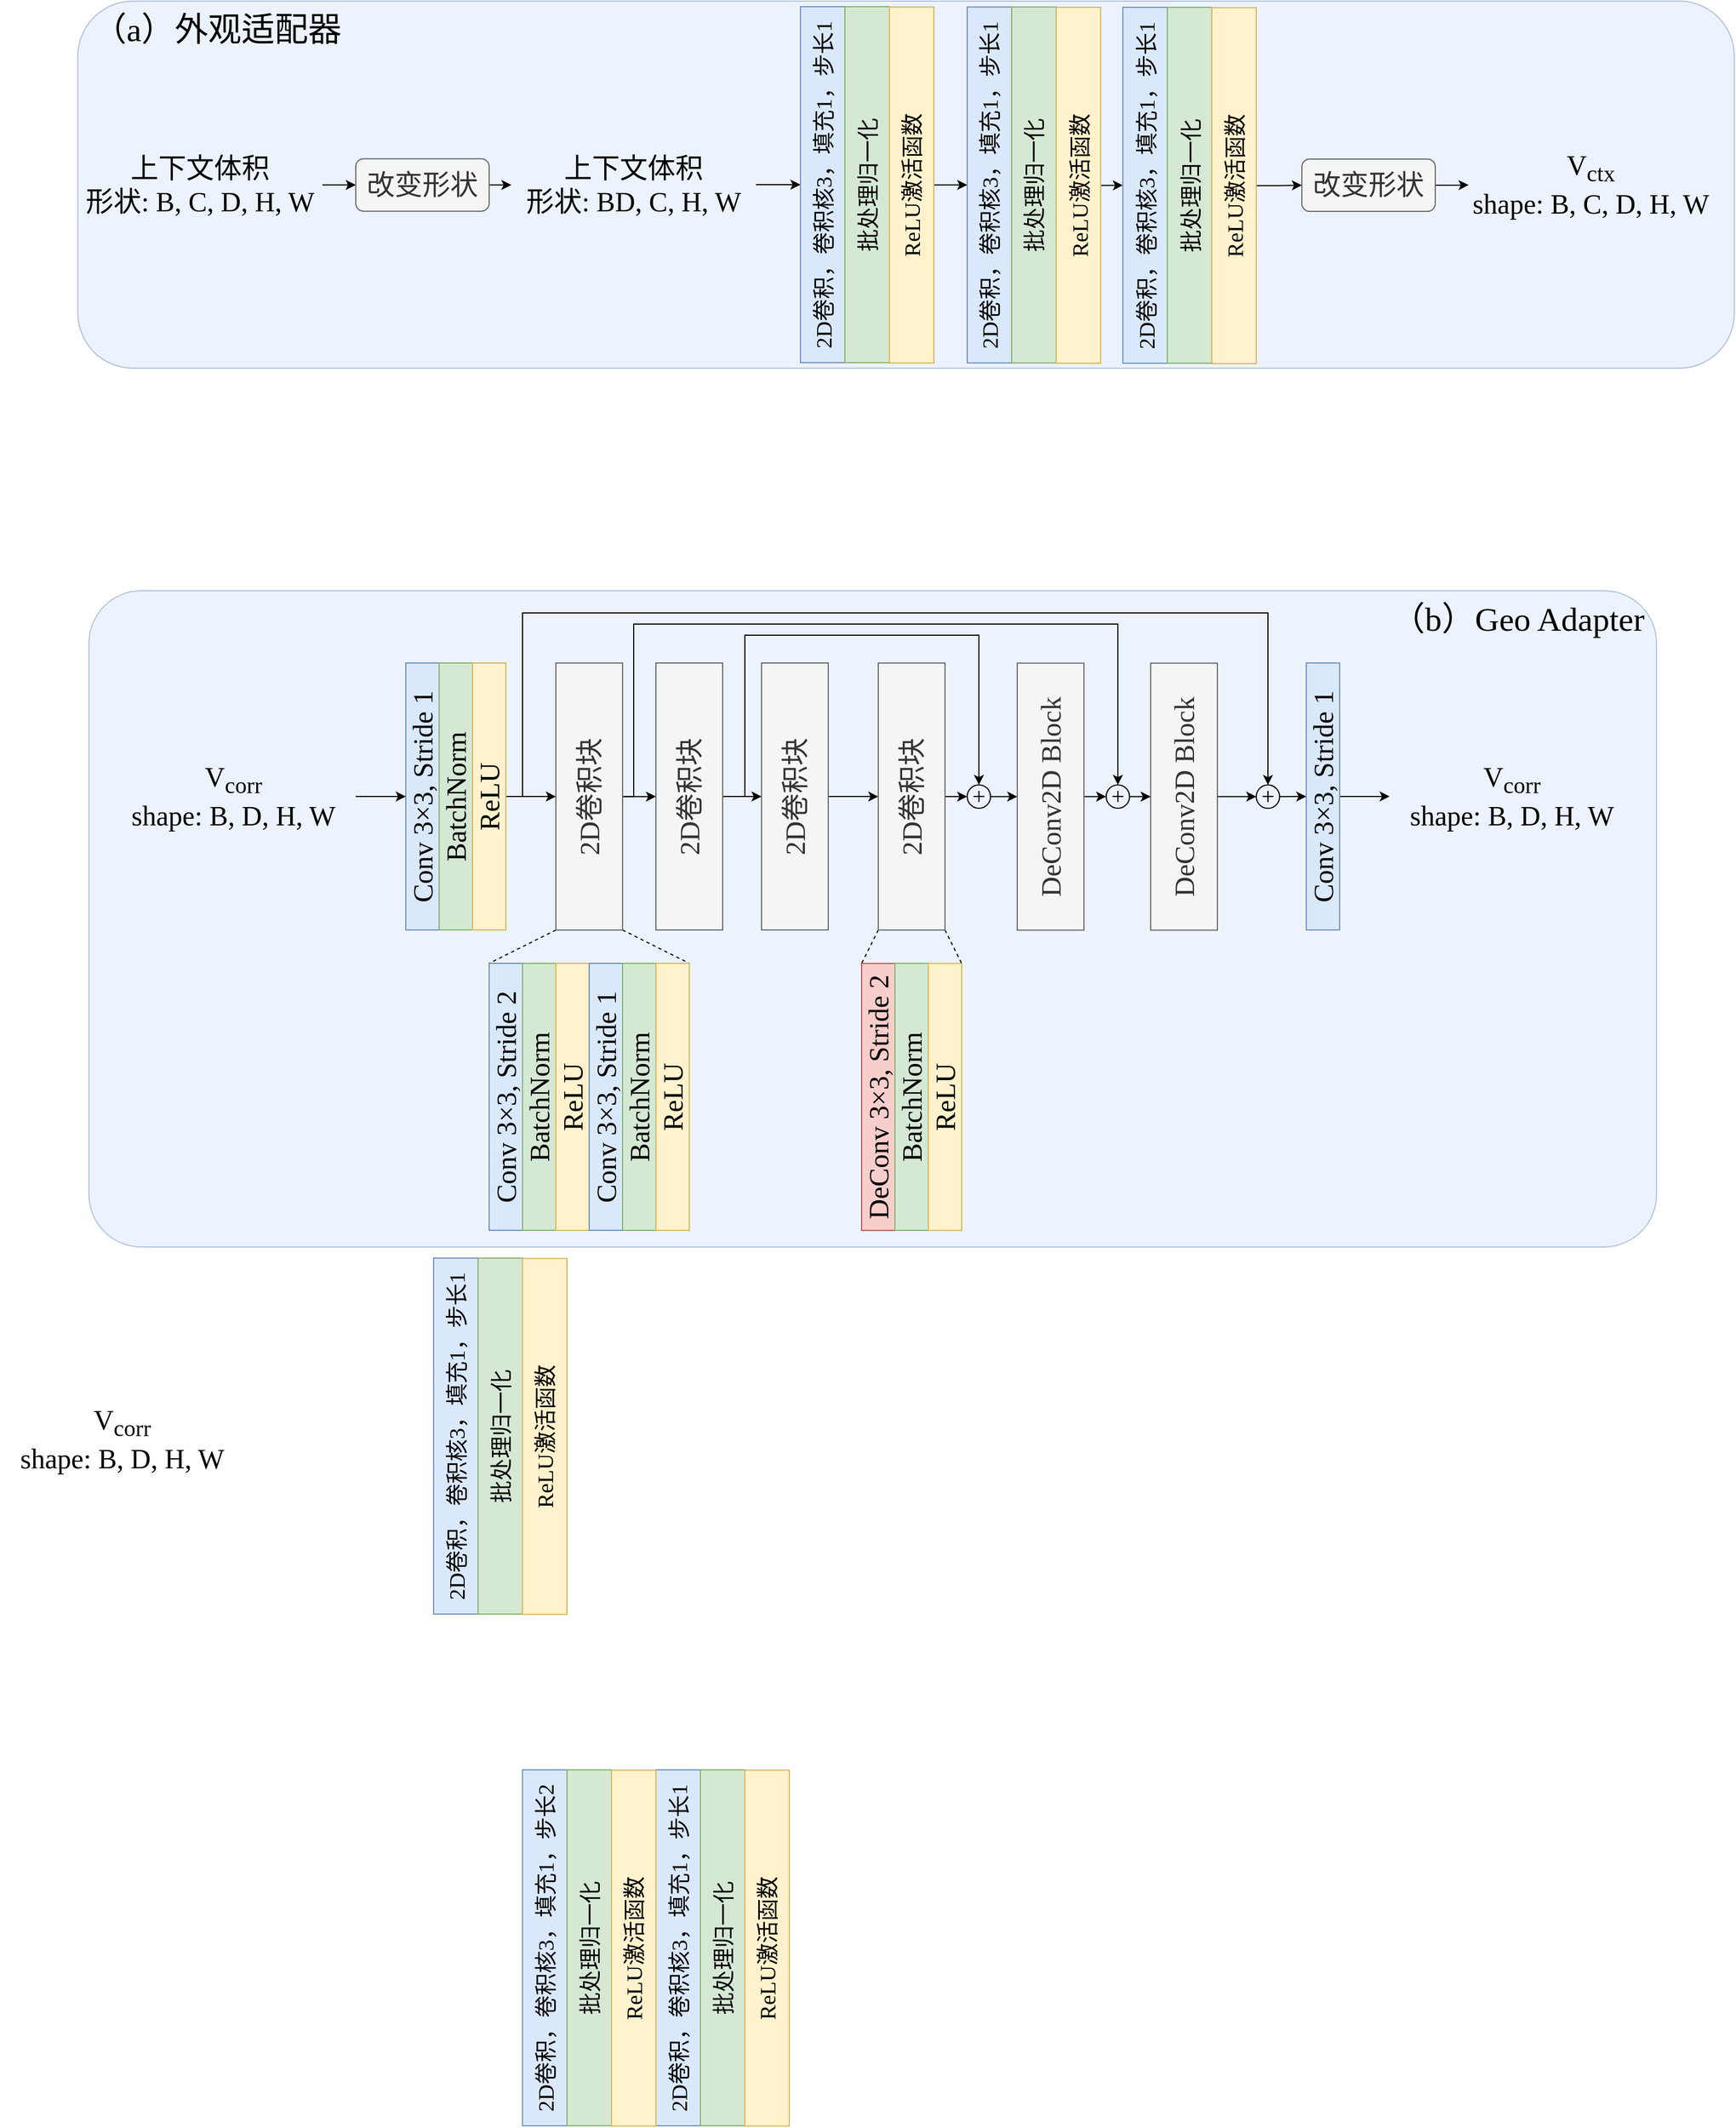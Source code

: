<mxfile version="26.1.1">
  <diagram name="第 1 页" id="xtWA2BFWSO_vwdr7kO1s">
    <mxGraphModel dx="3977" dy="2215" grid="1" gridSize="10" guides="1" tooltips="1" connect="1" arrows="1" fold="1" page="1" pageScale="1" pageWidth="1600" pageHeight="900" math="0" shadow="0">
      <root>
        <mxCell id="0" />
        <mxCell id="1" parent="0" />
        <mxCell id="btyJTS1Y750vnI5qGrP--104" value="" style="rounded=1;whiteSpace=wrap;html=1;fillColor=#dae8fc;strokeColor=#6c8ebf;opacity=50;arcSize=8;" parent="1" vertex="1">
          <mxGeometry x="60" y="510" width="1410" height="590" as="geometry" />
        </mxCell>
        <mxCell id="btyJTS1Y750vnI5qGrP--25" value="" style="rounded=1;whiteSpace=wrap;html=1;fillColor=#dae8fc;strokeColor=#6c8ebf;opacity=50;" parent="1" vertex="1">
          <mxGeometry x="50" y="-20" width="1490" height="330" as="geometry" />
        </mxCell>
        <mxCell id="btyJTS1Y750vnI5qGrP--1" value="&lt;font&gt;2D卷积，卷积核3，填充1，步长1&lt;/font&gt;" style="rounded=0;whiteSpace=wrap;html=1;rotation=-90;fontSize=20;fontFamily=Times New Roman;fillColor=#dae8fc;strokeColor=#6c8ebf;" parent="1" vertex="1">
          <mxGeometry x="560" y="125" width="320" height="40" as="geometry" />
        </mxCell>
        <mxCell id="btyJTS1Y750vnI5qGrP--2" value="" style="endArrow=classic;html=1;rounded=0;entryX=0;entryY=0.5;entryDx=0;entryDy=0;exitX=1;exitY=0.5;exitDx=0;exitDy=0;" parent="1" source="btyJTS1Y750vnI5qGrP--3" target="btyJTS1Y750vnI5qGrP--4" edge="1">
          <mxGeometry width="50" height="50" relative="1" as="geometry">
            <mxPoint x="350" y="169.99" as="sourcePoint" />
            <mxPoint x="340" y="139.99" as="targetPoint" />
          </mxGeometry>
        </mxCell>
        <mxCell id="btyJTS1Y750vnI5qGrP--3" value="上下文体积&lt;div&gt;形状: B, C, D, H, W&lt;/div&gt;" style="text;html=1;align=center;verticalAlign=middle;whiteSpace=wrap;rounded=0;fontFamily=Times New Roman;fontSize=25;" parent="1" vertex="1">
          <mxGeometry x="50" y="112.62" width="220" height="65.26" as="geometry" />
        </mxCell>
        <mxCell id="btyJTS1Y750vnI5qGrP--6" style="edgeStyle=orthogonalEdgeStyle;rounded=0;orthogonalLoop=1;jettySize=auto;html=1;entryX=0;entryY=0.5;entryDx=0;entryDy=0;" parent="1" source="btyJTS1Y750vnI5qGrP--4" target="btyJTS1Y750vnI5qGrP--5" edge="1">
          <mxGeometry relative="1" as="geometry" />
        </mxCell>
        <mxCell id="btyJTS1Y750vnI5qGrP--4" value="改变形状" style="rounded=1;whiteSpace=wrap;html=1;fontFamily=Times New Roman;fontSize=25;fillColor=#f5f5f5;fontColor=#333333;strokeColor=#666666;" parent="1" vertex="1">
          <mxGeometry x="300" y="121.73" width="120" height="47.11" as="geometry" />
        </mxCell>
        <mxCell id="btyJTS1Y750vnI5qGrP--9" style="edgeStyle=orthogonalEdgeStyle;rounded=0;orthogonalLoop=1;jettySize=auto;html=1;entryX=0.5;entryY=0;entryDx=0;entryDy=0;" parent="1" source="btyJTS1Y750vnI5qGrP--5" target="btyJTS1Y750vnI5qGrP--1" edge="1">
          <mxGeometry relative="1" as="geometry" />
        </mxCell>
        <mxCell id="btyJTS1Y750vnI5qGrP--5" value="上下文体积&lt;div&gt;形状: BD, C, H, W&lt;/div&gt;" style="text;html=1;align=center;verticalAlign=middle;whiteSpace=wrap;rounded=0;fontFamily=Times New Roman;fontSize=25;" parent="1" vertex="1">
          <mxGeometry x="440" y="112.37" width="220" height="65.26" as="geometry" />
        </mxCell>
        <mxCell id="btyJTS1Y750vnI5qGrP--7" value="批处理归一化" style="rounded=0;whiteSpace=wrap;html=1;rotation=-90;fontSize=20;fontFamily=Times New Roman;fillColor=#d5e8d4;strokeColor=#82b366;" parent="1" vertex="1">
          <mxGeometry x="600" y="125.0" width="320" height="40" as="geometry" />
        </mxCell>
        <mxCell id="btyJTS1Y750vnI5qGrP--14" style="rounded=0;orthogonalLoop=1;jettySize=auto;html=1;entryX=0.5;entryY=0;entryDx=0;entryDy=0;" parent="1" source="btyJTS1Y750vnI5qGrP--8" target="_7oDfedrvnOzriQi7gFX-1" edge="1">
          <mxGeometry relative="1" as="geometry">
            <mxPoint x="850.0" y="145.26" as="targetPoint" />
          </mxGeometry>
        </mxCell>
        <mxCell id="btyJTS1Y750vnI5qGrP--8" value="ReLU激活函数" style="rounded=0;whiteSpace=wrap;html=1;rotation=-90;fontSize=20;fontFamily=Times New Roman;fillColor=#fff2cc;strokeColor=#d6b656;" parent="1" vertex="1">
          <mxGeometry x="640" y="125.29" width="320" height="40" as="geometry" />
        </mxCell>
        <mxCell id="btyJTS1Y750vnI5qGrP--19" style="edgeStyle=orthogonalEdgeStyle;rounded=0;orthogonalLoop=1;jettySize=auto;html=1;entryX=0.5;entryY=0;entryDx=0;entryDy=0;" parent="1" target="_7oDfedrvnOzriQi7gFX-6" edge="1">
          <mxGeometry relative="1" as="geometry">
            <mxPoint x="940.0" y="145.273" as="sourcePoint" />
            <mxPoint x="990" y="145.27" as="targetPoint" />
          </mxGeometry>
        </mxCell>
        <mxCell id="btyJTS1Y750vnI5qGrP--20" style="edgeStyle=orthogonalEdgeStyle;rounded=0;orthogonalLoop=1;jettySize=auto;html=1;entryX=0;entryY=0.5;entryDx=0;entryDy=0;exitX=0.5;exitY=1;exitDx=0;exitDy=0;" parent="1" source="_7oDfedrvnOzriQi7gFX-8" target="btyJTS1Y750vnI5qGrP--21" edge="1">
          <mxGeometry relative="1" as="geometry">
            <mxPoint x="1221" y="170.52" as="targetPoint" />
            <mxPoint x="1131" y="145.547" as="sourcePoint" />
          </mxGeometry>
        </mxCell>
        <mxCell id="btyJTS1Y750vnI5qGrP--24" style="edgeStyle=orthogonalEdgeStyle;rounded=0;orthogonalLoop=1;jettySize=auto;html=1;entryX=0;entryY=0.5;entryDx=0;entryDy=0;" parent="1" source="btyJTS1Y750vnI5qGrP--21" target="btyJTS1Y750vnI5qGrP--23" edge="1">
          <mxGeometry relative="1" as="geometry" />
        </mxCell>
        <mxCell id="btyJTS1Y750vnI5qGrP--21" value="改变形状" style="rounded=1;whiteSpace=wrap;html=1;fontFamily=Times New Roman;fontSize=25;fillColor=#f5f5f5;fontColor=#333333;strokeColor=#666666;" parent="1" vertex="1">
          <mxGeometry x="1151" y="121.94" width="120" height="47.11" as="geometry" />
        </mxCell>
        <mxCell id="btyJTS1Y750vnI5qGrP--23" value="V&lt;sub&gt;ctx&lt;/sub&gt;&lt;div&gt;shape: B, C, D, H, W&lt;/div&gt;" style="text;html=1;align=center;verticalAlign=middle;whiteSpace=wrap;rounded=0;fontFamily=Times New Roman;fontSize=25;" parent="1" vertex="1">
          <mxGeometry x="1301" y="112.62" width="220" height="65.26" as="geometry" />
        </mxCell>
        <mxCell id="btyJTS1Y750vnI5qGrP--26" value="&lt;font&gt;（a）外观适配器&lt;/font&gt;" style="text;html=1;align=center;verticalAlign=middle;resizable=0;points=[];autosize=1;strokeColor=none;fillColor=none;fontSize=30;fontFamily=Times New Roman;" parent="1" vertex="1">
          <mxGeometry x="50" y="-20.0" width="250" height="50" as="geometry" />
        </mxCell>
        <mxCell id="btyJTS1Y750vnI5qGrP--30" value="Conv 3×3, Stride 1" style="rounded=0;whiteSpace=wrap;html=1;rotation=-90;fontSize=25;fontFamily=Times New Roman;fillColor=#dae8fc;strokeColor=#6c8ebf;" parent="1" vertex="1">
          <mxGeometry x="240" y="680" width="240" height="30" as="geometry" />
        </mxCell>
        <mxCell id="btyJTS1Y750vnI5qGrP--31" value="BatchNorm" style="rounded=0;whiteSpace=wrap;html=1;rotation=-90;fontSize=25;fontFamily=Times New Roman;fillColor=#d5e8d4;strokeColor=#82b366;" parent="1" vertex="1">
          <mxGeometry x="270" y="680" width="240" height="30" as="geometry" />
        </mxCell>
        <mxCell id="btyJTS1Y750vnI5qGrP--54" style="edgeStyle=orthogonalEdgeStyle;rounded=0;orthogonalLoop=1;jettySize=auto;html=1;exitX=0.5;exitY=1;exitDx=0;exitDy=0;entryX=0.5;entryY=0;entryDx=0;entryDy=0;" parent="1" source="btyJTS1Y750vnI5qGrP--32" target="btyJTS1Y750vnI5qGrP--45" edge="1">
          <mxGeometry relative="1" as="geometry">
            <mxPoint x="465" y="695.02" as="targetPoint" />
          </mxGeometry>
        </mxCell>
        <mxCell id="btyJTS1Y750vnI5qGrP--99" style="edgeStyle=orthogonalEdgeStyle;shape=connector;rounded=0;orthogonalLoop=1;jettySize=auto;html=1;exitX=0.5;exitY=1;exitDx=0;exitDy=0;entryX=0.5;entryY=0;entryDx=0;entryDy=0;strokeColor=default;align=center;verticalAlign=middle;fontFamily=Helvetica;fontSize=11;fontColor=default;labelBackgroundColor=default;startFill=0;endArrow=classic;endFill=1;" parent="1" source="btyJTS1Y750vnI5qGrP--32" target="btyJTS1Y750vnI5qGrP--96" edge="1">
          <mxGeometry relative="1" as="geometry">
            <Array as="points">
              <mxPoint x="450" y="695" />
              <mxPoint x="450" y="530" />
              <mxPoint x="1121" y="530" />
            </Array>
          </mxGeometry>
        </mxCell>
        <mxCell id="btyJTS1Y750vnI5qGrP--32" value="ReLU" style="rounded=0;whiteSpace=wrap;html=1;rotation=-90;fontSize=25;fontFamily=Times New Roman;fillColor=#fff2cc;strokeColor=#d6b656;" parent="1" vertex="1">
          <mxGeometry x="300" y="680" width="240" height="30" as="geometry" />
        </mxCell>
        <mxCell id="btyJTS1Y750vnI5qGrP--77" style="edgeStyle=orthogonalEdgeStyle;rounded=0;orthogonalLoop=1;jettySize=auto;html=1;" parent="1" source="btyJTS1Y750vnI5qGrP--45" target="btyJTS1Y750vnI5qGrP--76" edge="1">
          <mxGeometry relative="1" as="geometry" />
        </mxCell>
        <mxCell id="btyJTS1Y750vnI5qGrP--82" style="rounded=0;orthogonalLoop=1;jettySize=auto;html=1;exitX=0;exitY=0;exitDx=0;exitDy=0;entryX=1;entryY=0;entryDx=0;entryDy=0;endArrow=none;startFill=0;dashed=1;" parent="1" source="btyJTS1Y750vnI5qGrP--45" target="btyJTS1Y750vnI5qGrP--62" edge="1">
          <mxGeometry relative="1" as="geometry" />
        </mxCell>
        <mxCell id="btyJTS1Y750vnI5qGrP--83" style="edgeStyle=none;shape=connector;rounded=0;orthogonalLoop=1;jettySize=auto;html=1;exitX=0;exitY=1;exitDx=0;exitDy=0;entryX=1;entryY=1;entryDx=0;entryDy=0;dashed=1;strokeColor=default;align=center;verticalAlign=middle;fontFamily=Helvetica;fontSize=11;fontColor=default;labelBackgroundColor=default;startFill=0;endArrow=none;" parent="1" source="btyJTS1Y750vnI5qGrP--45" target="btyJTS1Y750vnI5qGrP--67" edge="1">
          <mxGeometry relative="1" as="geometry" />
        </mxCell>
        <mxCell id="btyJTS1Y750vnI5qGrP--94" style="edgeStyle=orthogonalEdgeStyle;shape=connector;rounded=0;orthogonalLoop=1;jettySize=auto;html=1;exitX=0.5;exitY=1;exitDx=0;exitDy=0;entryX=0.5;entryY=0;entryDx=0;entryDy=0;strokeColor=default;align=center;verticalAlign=middle;fontFamily=Helvetica;fontSize=11;fontColor=default;labelBackgroundColor=default;startFill=0;endArrow=classic;endFill=1;" parent="1" source="btyJTS1Y750vnI5qGrP--45" target="btyJTS1Y750vnI5qGrP--92" edge="1">
          <mxGeometry relative="1" as="geometry">
            <Array as="points">
              <mxPoint x="550" y="695" />
              <mxPoint x="550" y="540" />
              <mxPoint x="986" y="540" />
            </Array>
          </mxGeometry>
        </mxCell>
        <mxCell id="btyJTS1Y750vnI5qGrP--45" value="2D卷积块" style="rounded=0;whiteSpace=wrap;html=1;rotation=-90;fontSize=25;fontFamily=Times New Roman;fillColor=#f5f5f5;strokeColor=#666666;fontColor=#333333;" parent="1" vertex="1">
          <mxGeometry x="390" y="665.08" width="240" height="60" as="geometry" />
        </mxCell>
        <mxCell id="btyJTS1Y750vnI5qGrP--53" style="edgeStyle=orthogonalEdgeStyle;rounded=0;orthogonalLoop=1;jettySize=auto;html=1;entryX=0.5;entryY=0;entryDx=0;entryDy=0;" parent="1" source="btyJTS1Y750vnI5qGrP--52" target="btyJTS1Y750vnI5qGrP--30" edge="1">
          <mxGeometry relative="1" as="geometry" />
        </mxCell>
        <mxCell id="btyJTS1Y750vnI5qGrP--52" value="V&lt;sub&gt;corr&lt;/sub&gt;&lt;div&gt;shape: B, D, H, W&lt;/div&gt;" style="text;html=1;align=center;verticalAlign=middle;whiteSpace=wrap;rounded=0;fontFamily=Times New Roman;fontSize=25;" parent="1" vertex="1">
          <mxGeometry x="80" y="662.44" width="220" height="65.26" as="geometry" />
        </mxCell>
        <mxCell id="btyJTS1Y750vnI5qGrP--57" value="DeConv 3×3, Stride 2" style="rounded=0;whiteSpace=wrap;html=1;rotation=-90;fontSize=25;fontFamily=Times New Roman;fillColor=#f8cecc;strokeColor=#b85450;" parent="1" vertex="1">
          <mxGeometry x="650" y="950.11" width="240" height="30" as="geometry" />
        </mxCell>
        <mxCell id="btyJTS1Y750vnI5qGrP--58" value="BatchNorm" style="rounded=0;whiteSpace=wrap;html=1;rotation=-90;fontSize=25;fontFamily=Times New Roman;fillColor=#d5e8d4;strokeColor=#82b366;" parent="1" vertex="1">
          <mxGeometry x="680" y="950.02" width="240" height="30" as="geometry" />
        </mxCell>
        <mxCell id="btyJTS1Y750vnI5qGrP--59" value="ReLU" style="rounded=0;whiteSpace=wrap;html=1;rotation=-90;fontSize=25;fontFamily=Times New Roman;fillColor=#fff2cc;strokeColor=#d6b656;" parent="1" vertex="1">
          <mxGeometry x="710" y="950.11" width="240" height="30" as="geometry" />
        </mxCell>
        <mxCell id="btyJTS1Y750vnI5qGrP--88" style="edgeStyle=none;shape=connector;rounded=0;orthogonalLoop=1;jettySize=auto;html=1;entryX=0.5;entryY=0;entryDx=0;entryDy=0;strokeColor=default;align=center;verticalAlign=middle;fontFamily=Helvetica;fontSize=11;fontColor=default;labelBackgroundColor=default;startFill=0;endArrow=classic;endFill=1;" parent="1" source="btyJTS1Y750vnI5qGrP--61" target="btyJTS1Y750vnI5qGrP--87" edge="1">
          <mxGeometry relative="1" as="geometry" />
        </mxCell>
        <mxCell id="btyJTS1Y750vnI5qGrP--61" value="+" style="ellipse;whiteSpace=wrap;html=1;aspect=fixed;rounded=0;strokeColor=default;align=center;verticalAlign=middle;fontFamily=Times New Roman;fontSize=21;fontColor=default;autosize=1;resizable=1;fillColor=none;gradientColor=none;fontStyle=0;movable=1;rotatable=1;deletable=1;editable=1;locked=0;connectable=1;" parent="1" vertex="1">
          <mxGeometry x="850" y="684.58" width="21" height="21" as="geometry" />
        </mxCell>
        <mxCell id="btyJTS1Y750vnI5qGrP--62" value="Conv 3×3, Stride 2" style="rounded=0;whiteSpace=wrap;html=1;rotation=-90;fontSize=25;fontFamily=Times New Roman;fillColor=#dae8fc;strokeColor=#6c8ebf;" parent="1" vertex="1">
          <mxGeometry x="315" y="950" width="240" height="30" as="geometry" />
        </mxCell>
        <mxCell id="btyJTS1Y750vnI5qGrP--63" value="BatchNorm" style="rounded=0;whiteSpace=wrap;html=1;rotation=-90;fontSize=25;fontFamily=Times New Roman;fillColor=#d5e8d4;strokeColor=#82b366;" parent="1" vertex="1">
          <mxGeometry x="345" y="950.01" width="240" height="30" as="geometry" />
        </mxCell>
        <mxCell id="btyJTS1Y750vnI5qGrP--64" value="ReLU" style="rounded=0;whiteSpace=wrap;html=1;rotation=-90;fontSize=25;fontFamily=Times New Roman;fillColor=#fff2cc;strokeColor=#d6b656;" parent="1" vertex="1">
          <mxGeometry x="375" y="950" width="240" height="30" as="geometry" />
        </mxCell>
        <mxCell id="btyJTS1Y750vnI5qGrP--65" value="Conv 3×3, Stride 1" style="rounded=0;whiteSpace=wrap;html=1;rotation=-90;fontSize=25;fontFamily=Times New Roman;fillColor=#dae8fc;strokeColor=#6c8ebf;" parent="1" vertex="1">
          <mxGeometry x="405" y="950.01" width="240" height="30" as="geometry" />
        </mxCell>
        <mxCell id="btyJTS1Y750vnI5qGrP--66" value="BatchNorm" style="rounded=0;whiteSpace=wrap;html=1;rotation=-90;fontSize=25;fontFamily=Times New Roman;fillColor=#d5e8d4;strokeColor=#82b366;" parent="1" vertex="1">
          <mxGeometry x="435" y="950.02" width="240" height="30" as="geometry" />
        </mxCell>
        <mxCell id="btyJTS1Y750vnI5qGrP--67" value="ReLU" style="rounded=0;whiteSpace=wrap;html=1;rotation=-90;fontSize=25;fontFamily=Times New Roman;fillColor=#fff2cc;strokeColor=#d6b656;" parent="1" vertex="1">
          <mxGeometry x="465" y="950.01" width="240" height="30" as="geometry" />
        </mxCell>
        <mxCell id="btyJTS1Y750vnI5qGrP--79" style="edgeStyle=orthogonalEdgeStyle;rounded=0;orthogonalLoop=1;jettySize=auto;html=1;" parent="1" source="btyJTS1Y750vnI5qGrP--76" target="btyJTS1Y750vnI5qGrP--78" edge="1">
          <mxGeometry relative="1" as="geometry" />
        </mxCell>
        <mxCell id="btyJTS1Y750vnI5qGrP--86" style="edgeStyle=orthogonalEdgeStyle;shape=connector;rounded=0;orthogonalLoop=1;jettySize=auto;html=1;exitX=0.5;exitY=1;exitDx=0;exitDy=0;entryX=0.5;entryY=0;entryDx=0;entryDy=0;strokeColor=default;align=center;verticalAlign=middle;fontFamily=Helvetica;fontSize=11;fontColor=default;labelBackgroundColor=default;startFill=0;endArrow=classic;endFill=1;" parent="1" source="btyJTS1Y750vnI5qGrP--76" target="btyJTS1Y750vnI5qGrP--61" edge="1">
          <mxGeometry relative="1" as="geometry">
            <Array as="points">
              <mxPoint x="650" y="695" />
              <mxPoint x="650" y="550" />
              <mxPoint x="861" y="550" />
            </Array>
          </mxGeometry>
        </mxCell>
        <mxCell id="btyJTS1Y750vnI5qGrP--76" value="2D卷积块" style="rounded=0;whiteSpace=wrap;html=1;rotation=-90;fontSize=25;fontFamily=Times New Roman;fillColor=#f5f5f5;strokeColor=#666666;fontColor=#333333;" parent="1" vertex="1">
          <mxGeometry x="480" y="665" width="240" height="60" as="geometry" />
        </mxCell>
        <mxCell id="btyJTS1Y750vnI5qGrP--81" style="edgeStyle=orthogonalEdgeStyle;rounded=0;orthogonalLoop=1;jettySize=auto;html=1;entryX=0.5;entryY=0;entryDx=0;entryDy=0;" parent="1" source="btyJTS1Y750vnI5qGrP--78" target="btyJTS1Y750vnI5qGrP--80" edge="1">
          <mxGeometry relative="1" as="geometry" />
        </mxCell>
        <mxCell id="btyJTS1Y750vnI5qGrP--78" value="2D卷积块" style="rounded=0;whiteSpace=wrap;html=1;rotation=-90;fontSize=25;fontFamily=Times New Roman;fillColor=#f5f5f5;strokeColor=#666666;fontColor=#333333;" parent="1" vertex="1">
          <mxGeometry x="575" y="664.99" width="240" height="60" as="geometry" />
        </mxCell>
        <mxCell id="btyJTS1Y750vnI5qGrP--85" style="edgeStyle=none;shape=connector;rounded=0;orthogonalLoop=1;jettySize=auto;html=1;entryX=0;entryY=0.5;entryDx=0;entryDy=0;strokeColor=default;align=center;verticalAlign=middle;fontFamily=Helvetica;fontSize=11;fontColor=default;labelBackgroundColor=default;startFill=0;endArrow=classic;endFill=1;" parent="1" source="btyJTS1Y750vnI5qGrP--80" target="btyJTS1Y750vnI5qGrP--61" edge="1">
          <mxGeometry relative="1" as="geometry" />
        </mxCell>
        <mxCell id="btyJTS1Y750vnI5qGrP--89" style="edgeStyle=none;shape=connector;rounded=0;orthogonalLoop=1;jettySize=auto;html=1;exitX=0;exitY=0;exitDx=0;exitDy=0;entryX=1;entryY=0;entryDx=0;entryDy=0;dashed=1;strokeColor=default;align=center;verticalAlign=middle;fontFamily=Helvetica;fontSize=11;fontColor=default;labelBackgroundColor=default;startFill=0;endArrow=none;" parent="1" source="btyJTS1Y750vnI5qGrP--80" target="btyJTS1Y750vnI5qGrP--57" edge="1">
          <mxGeometry relative="1" as="geometry" />
        </mxCell>
        <mxCell id="btyJTS1Y750vnI5qGrP--90" style="edgeStyle=none;shape=connector;rounded=0;orthogonalLoop=1;jettySize=auto;html=1;exitX=0;exitY=1;exitDx=0;exitDy=0;entryX=1;entryY=1;entryDx=0;entryDy=0;dashed=1;strokeColor=default;align=center;verticalAlign=middle;fontFamily=Helvetica;fontSize=11;fontColor=default;labelBackgroundColor=default;startFill=0;endArrow=none;" parent="1" source="btyJTS1Y750vnI5qGrP--80" target="btyJTS1Y750vnI5qGrP--59" edge="1">
          <mxGeometry relative="1" as="geometry" />
        </mxCell>
        <mxCell id="btyJTS1Y750vnI5qGrP--80" value="2D卷积块" style="rounded=0;whiteSpace=wrap;html=1;rotation=-90;fontSize=25;fontFamily=Times New Roman;fillColor=#f5f5f5;strokeColor=#666666;fontColor=#333333;" parent="1" vertex="1">
          <mxGeometry x="680" y="665.08" width="240" height="60" as="geometry" />
        </mxCell>
        <mxCell id="btyJTS1Y750vnI5qGrP--93" style="edgeStyle=none;shape=connector;rounded=0;orthogonalLoop=1;jettySize=auto;html=1;entryX=0;entryY=0.5;entryDx=0;entryDy=0;strokeColor=default;align=center;verticalAlign=middle;fontFamily=Helvetica;fontSize=11;fontColor=default;labelBackgroundColor=default;startFill=0;endArrow=classic;endFill=1;" parent="1" source="btyJTS1Y750vnI5qGrP--87" target="btyJTS1Y750vnI5qGrP--92" edge="1">
          <mxGeometry relative="1" as="geometry" />
        </mxCell>
        <mxCell id="btyJTS1Y750vnI5qGrP--87" value="DeConv2D Block" style="rounded=0;whiteSpace=wrap;html=1;rotation=-90;fontSize=25;fontFamily=Times New Roman;fillColor=#f5f5f5;strokeColor=#666666;fontColor=#333333;" parent="1" vertex="1">
          <mxGeometry x="805" y="665.17" width="240" height="60" as="geometry" />
        </mxCell>
        <mxCell id="btyJTS1Y750vnI5qGrP--97" style="edgeStyle=none;shape=connector;rounded=0;orthogonalLoop=1;jettySize=auto;html=1;entryX=0;entryY=0.5;entryDx=0;entryDy=0;strokeColor=default;align=center;verticalAlign=middle;fontFamily=Helvetica;fontSize=11;fontColor=default;labelBackgroundColor=default;startFill=0;endArrow=classic;endFill=1;" parent="1" source="btyJTS1Y750vnI5qGrP--91" target="btyJTS1Y750vnI5qGrP--96" edge="1">
          <mxGeometry relative="1" as="geometry" />
        </mxCell>
        <mxCell id="btyJTS1Y750vnI5qGrP--91" value="DeConv2D Block" style="rounded=0;whiteSpace=wrap;html=1;rotation=-90;fontSize=25;fontFamily=Times New Roman;fillColor=#f5f5f5;strokeColor=#666666;fontColor=#333333;" parent="1" vertex="1">
          <mxGeometry x="925" y="665.17" width="240" height="60" as="geometry" />
        </mxCell>
        <mxCell id="btyJTS1Y750vnI5qGrP--95" style="edgeStyle=none;shape=connector;rounded=0;orthogonalLoop=1;jettySize=auto;html=1;exitX=1;exitY=0.5;exitDx=0;exitDy=0;entryX=0.5;entryY=0;entryDx=0;entryDy=0;strokeColor=default;align=center;verticalAlign=middle;fontFamily=Helvetica;fontSize=11;fontColor=default;labelBackgroundColor=default;startFill=0;endArrow=classic;endFill=1;" parent="1" source="btyJTS1Y750vnI5qGrP--92" target="btyJTS1Y750vnI5qGrP--91" edge="1">
          <mxGeometry relative="1" as="geometry" />
        </mxCell>
        <mxCell id="btyJTS1Y750vnI5qGrP--92" value="+" style="ellipse;whiteSpace=wrap;html=1;aspect=fixed;rounded=0;strokeColor=default;align=center;verticalAlign=middle;fontFamily=Times New Roman;fontSize=21;fontColor=default;autosize=1;resizable=1;fillColor=none;gradientColor=none;fontStyle=0;movable=1;rotatable=1;deletable=1;editable=1;locked=0;connectable=1;" parent="1" vertex="1">
          <mxGeometry x="975" y="684.58" width="21" height="21" as="geometry" />
        </mxCell>
        <mxCell id="btyJTS1Y750vnI5qGrP--101" style="edgeStyle=none;shape=connector;rounded=0;orthogonalLoop=1;jettySize=auto;html=1;entryX=0.5;entryY=0;entryDx=0;entryDy=0;strokeColor=default;align=center;verticalAlign=middle;fontFamily=Helvetica;fontSize=11;fontColor=default;labelBackgroundColor=default;startFill=0;endArrow=classic;endFill=1;" parent="1" source="btyJTS1Y750vnI5qGrP--96" target="btyJTS1Y750vnI5qGrP--100" edge="1">
          <mxGeometry relative="1" as="geometry" />
        </mxCell>
        <mxCell id="btyJTS1Y750vnI5qGrP--96" value="+" style="ellipse;whiteSpace=wrap;html=1;aspect=fixed;rounded=0;strokeColor=default;align=center;verticalAlign=middle;fontFamily=Times New Roman;fontSize=21;fontColor=default;autosize=1;resizable=1;fillColor=none;gradientColor=none;fontStyle=0;movable=1;rotatable=1;deletable=1;editable=1;locked=0;connectable=1;" parent="1" vertex="1">
          <mxGeometry x="1110" y="684.67" width="21" height="21" as="geometry" />
        </mxCell>
        <mxCell id="btyJTS1Y750vnI5qGrP--107" style="edgeStyle=none;shape=connector;rounded=0;orthogonalLoop=1;jettySize=auto;html=1;entryX=0;entryY=0.5;entryDx=0;entryDy=0;strokeColor=default;align=center;verticalAlign=middle;fontFamily=Helvetica;fontSize=11;fontColor=default;labelBackgroundColor=default;startFill=0;endArrow=classic;endFill=1;" parent="1" source="btyJTS1Y750vnI5qGrP--100" target="btyJTS1Y750vnI5qGrP--103" edge="1">
          <mxGeometry relative="1" as="geometry" />
        </mxCell>
        <mxCell id="btyJTS1Y750vnI5qGrP--100" value="Conv 3×3, Stride 1" style="rounded=0;whiteSpace=wrap;html=1;rotation=-90;fontSize=25;fontFamily=Times New Roman;fillColor=#dae8fc;strokeColor=#6c8ebf;" parent="1" vertex="1">
          <mxGeometry x="1050" y="679.99" width="240" height="30" as="geometry" />
        </mxCell>
        <mxCell id="btyJTS1Y750vnI5qGrP--103" value="V&lt;sub&gt;corr&lt;/sub&gt;&lt;div&gt;shape: B, D, H, W&lt;/div&gt;" style="text;html=1;align=center;verticalAlign=middle;whiteSpace=wrap;rounded=0;fontFamily=Times New Roman;fontSize=25;" parent="1" vertex="1">
          <mxGeometry x="1230" y="662.36" width="220" height="65.26" as="geometry" />
        </mxCell>
        <mxCell id="btyJTS1Y750vnI5qGrP--106" value="&lt;font&gt;（b）Geo Adapter&lt;/font&gt;" style="text;html=1;align=center;verticalAlign=middle;resizable=0;points=[];autosize=1;strokeColor=none;fillColor=none;fontSize=30;fontFamily=Times New Roman;" parent="1" vertex="1">
          <mxGeometry x="1220" y="510" width="250" height="50" as="geometry" />
        </mxCell>
        <mxCell id="_7oDfedrvnOzriQi7gFX-1" value="&lt;font&gt;2D卷积，卷积核3，填充1，步长1&lt;/font&gt;" style="rounded=0;whiteSpace=wrap;html=1;rotation=-90;fontSize=20;fontFamily=Times New Roman;fillColor=#dae8fc;strokeColor=#6c8ebf;" vertex="1" parent="1">
          <mxGeometry x="710" y="125.29" width="320" height="40" as="geometry" />
        </mxCell>
        <mxCell id="_7oDfedrvnOzriQi7gFX-2" value="批处理归一化" style="rounded=0;whiteSpace=wrap;html=1;rotation=-90;fontSize=20;fontFamily=Times New Roman;fillColor=#d5e8d4;strokeColor=#82b366;" vertex="1" parent="1">
          <mxGeometry x="750" y="125.29" width="320" height="40" as="geometry" />
        </mxCell>
        <mxCell id="_7oDfedrvnOzriQi7gFX-4" value="ReLU激活函数" style="rounded=0;whiteSpace=wrap;html=1;rotation=-90;fontSize=20;fontFamily=Times New Roman;fillColor=#fff2cc;strokeColor=#d6b656;" vertex="1" parent="1">
          <mxGeometry x="790" y="125.58" width="320" height="40" as="geometry" />
        </mxCell>
        <mxCell id="_7oDfedrvnOzriQi7gFX-6" value="&lt;font&gt;2D卷积，卷积核3，填充1，步长1&lt;/font&gt;" style="rounded=0;whiteSpace=wrap;html=1;rotation=-90;fontSize=20;fontFamily=Times New Roman;fillColor=#dae8fc;strokeColor=#6c8ebf;" vertex="1" parent="1">
          <mxGeometry x="850" y="125.58" width="320" height="40" as="geometry" />
        </mxCell>
        <mxCell id="_7oDfedrvnOzriQi7gFX-7" value="批处理归一化" style="rounded=0;whiteSpace=wrap;html=1;rotation=-90;fontSize=20;fontFamily=Times New Roman;fillColor=#d5e8d4;strokeColor=#82b366;" vertex="1" parent="1">
          <mxGeometry x="890" y="125.58" width="320" height="40" as="geometry" />
        </mxCell>
        <mxCell id="_7oDfedrvnOzriQi7gFX-8" value="ReLU激活函数" style="rounded=0;whiteSpace=wrap;html=1;rotation=-90;fontSize=20;fontFamily=Times New Roman;fillColor=#fff2cc;strokeColor=#d6b656;" vertex="1" parent="1">
          <mxGeometry x="930" y="125.87" width="320" height="40" as="geometry" />
        </mxCell>
        <mxCell id="_7oDfedrvnOzriQi7gFX-9" value="&lt;font&gt;2D卷积，卷积核3，填充1，步长1&lt;/font&gt;" style="rounded=0;whiteSpace=wrap;html=1;rotation=-90;fontSize=20;fontFamily=Times New Roman;fillColor=#dae8fc;strokeColor=#6c8ebf;" vertex="1" parent="1">
          <mxGeometry x="430" y="1710" width="320" height="40" as="geometry" />
        </mxCell>
        <mxCell id="_7oDfedrvnOzriQi7gFX-10" value="批处理归一化" style="rounded=0;whiteSpace=wrap;html=1;rotation=-90;fontSize=20;fontFamily=Times New Roman;fillColor=#d5e8d4;strokeColor=#82b366;" vertex="1" parent="1">
          <mxGeometry x="470" y="1710" width="320" height="40" as="geometry" />
        </mxCell>
        <mxCell id="_7oDfedrvnOzriQi7gFX-11" value="ReLU激活函数" style="rounded=0;whiteSpace=wrap;html=1;rotation=-90;fontSize=20;fontFamily=Times New Roman;fillColor=#fff2cc;strokeColor=#d6b656;" vertex="1" parent="1">
          <mxGeometry x="510" y="1710.29" width="320" height="40" as="geometry" />
        </mxCell>
        <mxCell id="_7oDfedrvnOzriQi7gFX-12" value="&lt;font&gt;2D卷积，卷积核3，填充1，步长2&lt;/font&gt;" style="rounded=0;whiteSpace=wrap;html=1;rotation=-90;fontSize=20;fontFamily=Times New Roman;fillColor=#dae8fc;strokeColor=#6c8ebf;" vertex="1" parent="1">
          <mxGeometry x="310" y="1710" width="320" height="40" as="geometry" />
        </mxCell>
        <mxCell id="_7oDfedrvnOzriQi7gFX-13" value="批处理归一化" style="rounded=0;whiteSpace=wrap;html=1;rotation=-90;fontSize=20;fontFamily=Times New Roman;fillColor=#d5e8d4;strokeColor=#82b366;" vertex="1" parent="1">
          <mxGeometry x="350" y="1710" width="320" height="40" as="geometry" />
        </mxCell>
        <mxCell id="_7oDfedrvnOzriQi7gFX-14" value="ReLU激活函数" style="rounded=0;whiteSpace=wrap;html=1;rotation=-90;fontSize=20;fontFamily=Times New Roman;fillColor=#fff2cc;strokeColor=#d6b656;" vertex="1" parent="1">
          <mxGeometry x="390" y="1710.29" width="320" height="40" as="geometry" />
        </mxCell>
        <mxCell id="_7oDfedrvnOzriQi7gFX-15" value="&lt;font&gt;2D卷积，卷积核3，填充1，步长1&lt;/font&gt;" style="rounded=0;whiteSpace=wrap;html=1;rotation=-90;fontSize=20;fontFamily=Times New Roman;fillColor=#dae8fc;strokeColor=#6c8ebf;" vertex="1" parent="1">
          <mxGeometry x="230" y="1250" width="320" height="40" as="geometry" />
        </mxCell>
        <mxCell id="_7oDfedrvnOzriQi7gFX-16" value="批处理归一化" style="rounded=0;whiteSpace=wrap;html=1;rotation=-90;fontSize=20;fontFamily=Times New Roman;fillColor=#d5e8d4;strokeColor=#82b366;" vertex="1" parent="1">
          <mxGeometry x="270" y="1250" width="320" height="40" as="geometry" />
        </mxCell>
        <mxCell id="_7oDfedrvnOzriQi7gFX-17" value="ReLU激活函数" style="rounded=0;whiteSpace=wrap;html=1;rotation=-90;fontSize=20;fontFamily=Times New Roman;fillColor=#fff2cc;strokeColor=#d6b656;" vertex="1" parent="1">
          <mxGeometry x="310" y="1250.29" width="320" height="40" as="geometry" />
        </mxCell>
        <mxCell id="_7oDfedrvnOzriQi7gFX-18" value="V&lt;sub&gt;corr&lt;/sub&gt;&lt;div&gt;shape: B, D, H, W&lt;/div&gt;" style="text;html=1;align=center;verticalAlign=middle;whiteSpace=wrap;rounded=0;fontFamily=Times New Roman;fontSize=25;" vertex="1" parent="1">
          <mxGeometry x="-20" y="1240" width="220" height="65.26" as="geometry" />
        </mxCell>
      </root>
    </mxGraphModel>
  </diagram>
</mxfile>
